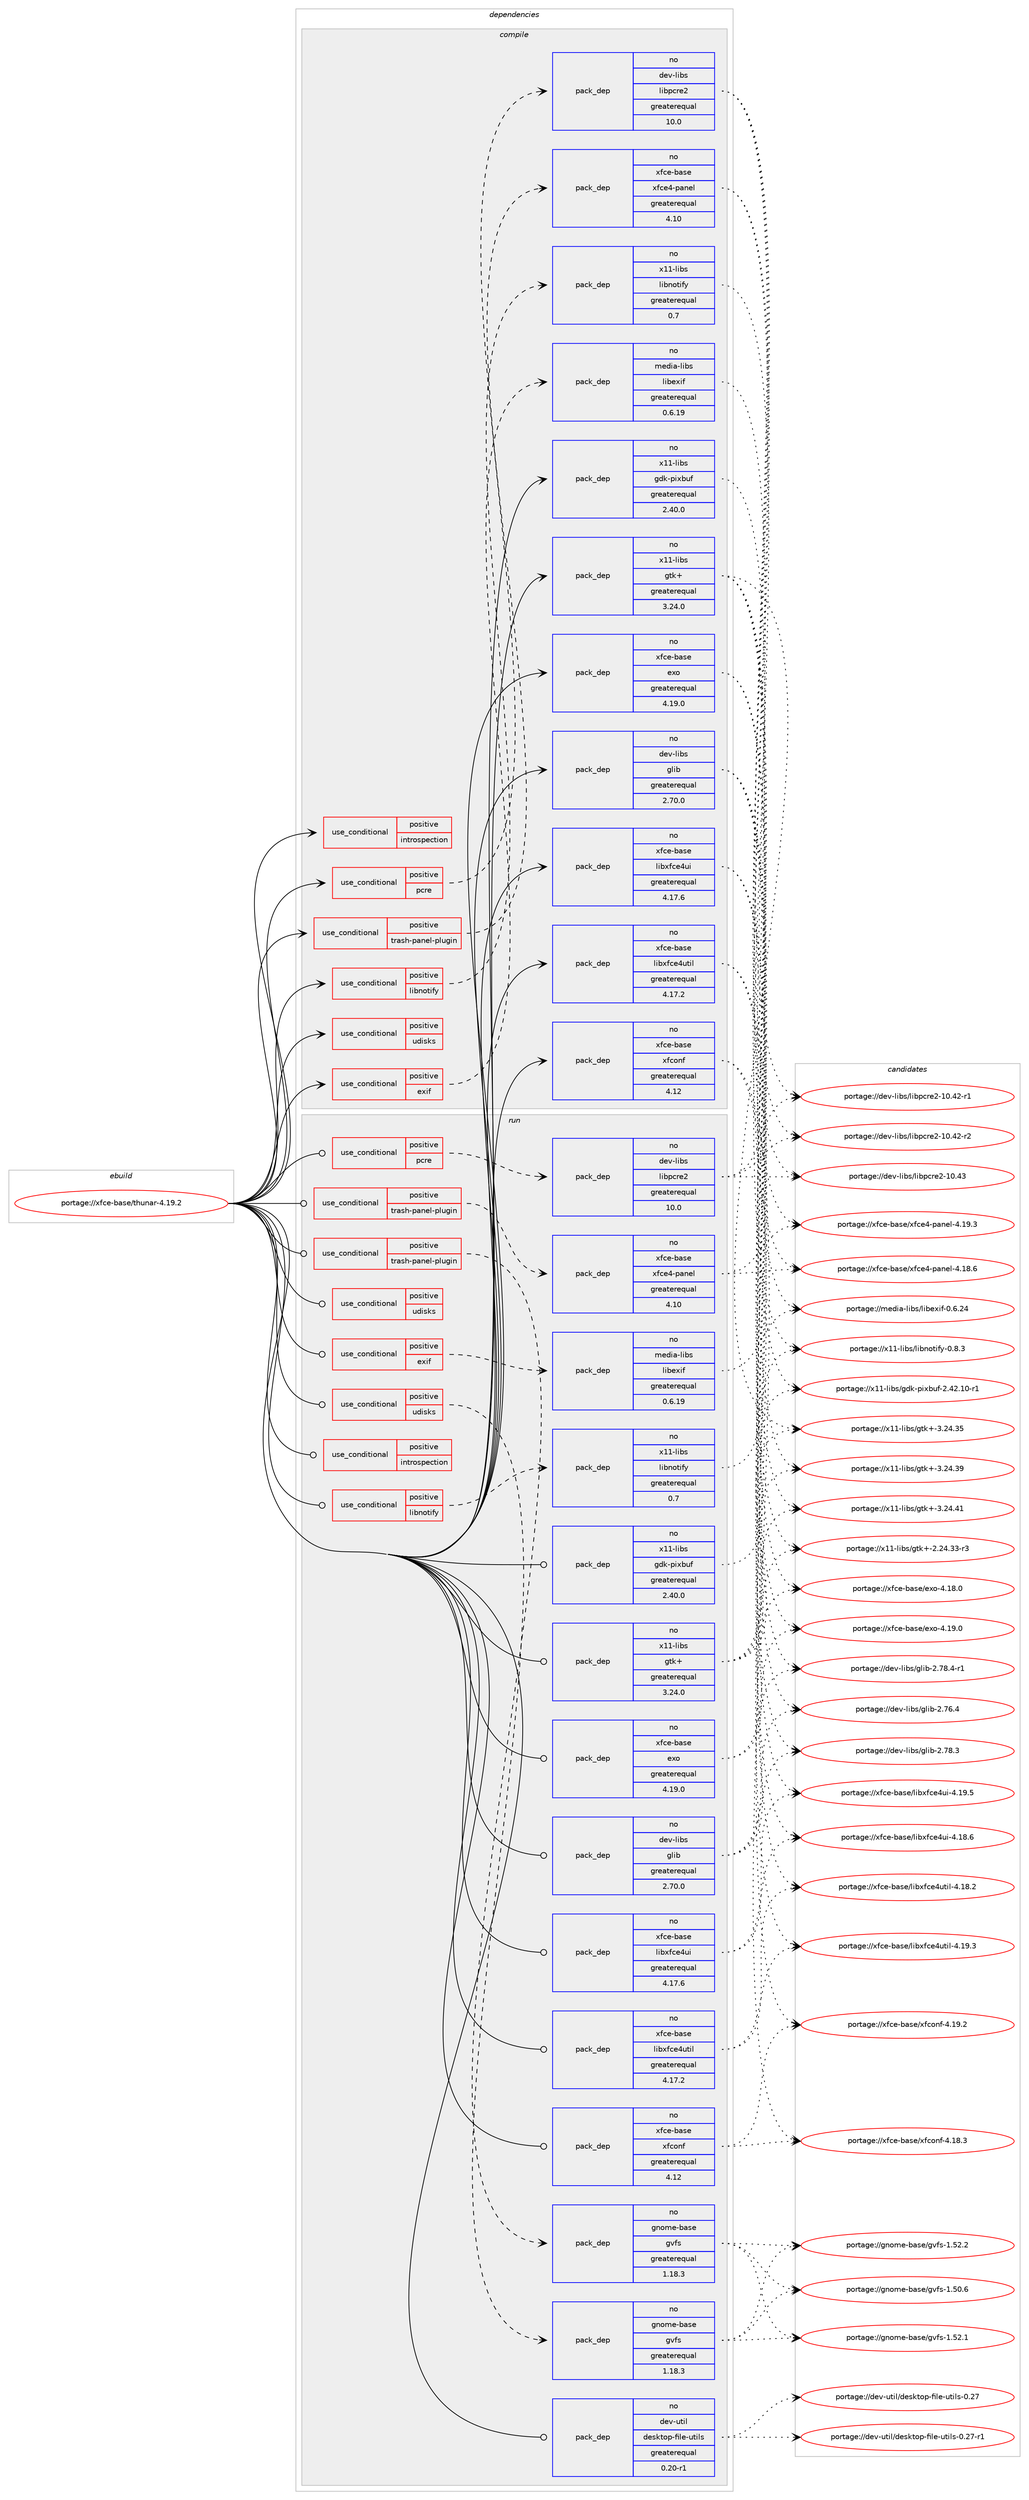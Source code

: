 digraph prolog {

# *************
# Graph options
# *************

newrank=true;
concentrate=true;
compound=true;
graph [rankdir=LR,fontname=Helvetica,fontsize=10,ranksep=1.5];#, ranksep=2.5, nodesep=0.2];
edge  [arrowhead=vee];
node  [fontname=Helvetica,fontsize=10];

# **********
# The ebuild
# **********

subgraph cluster_leftcol {
color=gray;
rank=same;
label=<<i>ebuild</i>>;
id [label="portage://xfce-base/thunar-4.19.2", color=red, width=4, href="../xfce-base/thunar-4.19.2.svg"];
}

# ****************
# The dependencies
# ****************

subgraph cluster_midcol {
color=gray;
label=<<i>dependencies</i>>;
subgraph cluster_compile {
fillcolor="#eeeeee";
style=filled;
label=<<i>compile</i>>;
subgraph cond2397 {
dependency4125 [label=<<TABLE BORDER="0" CELLBORDER="1" CELLSPACING="0" CELLPADDING="4"><TR><TD ROWSPAN="3" CELLPADDING="10">use_conditional</TD></TR><TR><TD>positive</TD></TR><TR><TD>exif</TD></TR></TABLE>>, shape=none, color=red];
subgraph pack1591 {
dependency4126 [label=<<TABLE BORDER="0" CELLBORDER="1" CELLSPACING="0" CELLPADDING="4" WIDTH="220"><TR><TD ROWSPAN="6" CELLPADDING="30">pack_dep</TD></TR><TR><TD WIDTH="110">no</TD></TR><TR><TD>media-libs</TD></TR><TR><TD>libexif</TD></TR><TR><TD>greaterequal</TD></TR><TR><TD>0.6.19</TD></TR></TABLE>>, shape=none, color=blue];
}
dependency4125:e -> dependency4126:w [weight=20,style="dashed",arrowhead="vee"];
}
id:e -> dependency4125:w [weight=20,style="solid",arrowhead="vee"];
subgraph cond2398 {
dependency4127 [label=<<TABLE BORDER="0" CELLBORDER="1" CELLSPACING="0" CELLPADDING="4"><TR><TD ROWSPAN="3" CELLPADDING="10">use_conditional</TD></TR><TR><TD>positive</TD></TR><TR><TD>introspection</TD></TR></TABLE>>, shape=none, color=red];
# *** BEGIN UNKNOWN DEPENDENCY TYPE (TODO) ***
# dependency4127 -> package_dependency(portage://xfce-base/thunar-4.19.2,install,no,dev-libs,gobject-introspection,none,[,,],any_same_slot,[])
# *** END UNKNOWN DEPENDENCY TYPE (TODO) ***

}
id:e -> dependency4127:w [weight=20,style="solid",arrowhead="vee"];
subgraph cond2399 {
dependency4128 [label=<<TABLE BORDER="0" CELLBORDER="1" CELLSPACING="0" CELLPADDING="4"><TR><TD ROWSPAN="3" CELLPADDING="10">use_conditional</TD></TR><TR><TD>positive</TD></TR><TR><TD>libnotify</TD></TR></TABLE>>, shape=none, color=red];
subgraph pack1592 {
dependency4129 [label=<<TABLE BORDER="0" CELLBORDER="1" CELLSPACING="0" CELLPADDING="4" WIDTH="220"><TR><TD ROWSPAN="6" CELLPADDING="30">pack_dep</TD></TR><TR><TD WIDTH="110">no</TD></TR><TR><TD>x11-libs</TD></TR><TR><TD>libnotify</TD></TR><TR><TD>greaterequal</TD></TR><TR><TD>0.7</TD></TR></TABLE>>, shape=none, color=blue];
}
dependency4128:e -> dependency4129:w [weight=20,style="dashed",arrowhead="vee"];
}
id:e -> dependency4128:w [weight=20,style="solid",arrowhead="vee"];
subgraph cond2400 {
dependency4130 [label=<<TABLE BORDER="0" CELLBORDER="1" CELLSPACING="0" CELLPADDING="4"><TR><TD ROWSPAN="3" CELLPADDING="10">use_conditional</TD></TR><TR><TD>positive</TD></TR><TR><TD>pcre</TD></TR></TABLE>>, shape=none, color=red];
subgraph pack1593 {
dependency4131 [label=<<TABLE BORDER="0" CELLBORDER="1" CELLSPACING="0" CELLPADDING="4" WIDTH="220"><TR><TD ROWSPAN="6" CELLPADDING="30">pack_dep</TD></TR><TR><TD WIDTH="110">no</TD></TR><TR><TD>dev-libs</TD></TR><TR><TD>libpcre2</TD></TR><TR><TD>greaterequal</TD></TR><TR><TD>10.0</TD></TR></TABLE>>, shape=none, color=blue];
}
dependency4130:e -> dependency4131:w [weight=20,style="dashed",arrowhead="vee"];
}
id:e -> dependency4130:w [weight=20,style="solid",arrowhead="vee"];
subgraph cond2401 {
dependency4132 [label=<<TABLE BORDER="0" CELLBORDER="1" CELLSPACING="0" CELLPADDING="4"><TR><TD ROWSPAN="3" CELLPADDING="10">use_conditional</TD></TR><TR><TD>positive</TD></TR><TR><TD>trash-panel-plugin</TD></TR></TABLE>>, shape=none, color=red];
subgraph pack1594 {
dependency4133 [label=<<TABLE BORDER="0" CELLBORDER="1" CELLSPACING="0" CELLPADDING="4" WIDTH="220"><TR><TD ROWSPAN="6" CELLPADDING="30">pack_dep</TD></TR><TR><TD WIDTH="110">no</TD></TR><TR><TD>xfce-base</TD></TR><TR><TD>xfce4-panel</TD></TR><TR><TD>greaterequal</TD></TR><TR><TD>4.10</TD></TR></TABLE>>, shape=none, color=blue];
}
dependency4132:e -> dependency4133:w [weight=20,style="dashed",arrowhead="vee"];
}
id:e -> dependency4132:w [weight=20,style="solid",arrowhead="vee"];
subgraph cond2402 {
dependency4134 [label=<<TABLE BORDER="0" CELLBORDER="1" CELLSPACING="0" CELLPADDING="4"><TR><TD ROWSPAN="3" CELLPADDING="10">use_conditional</TD></TR><TR><TD>positive</TD></TR><TR><TD>udisks</TD></TR></TABLE>>, shape=none, color=red];
# *** BEGIN UNKNOWN DEPENDENCY TYPE (TODO) ***
# dependency4134 -> package_dependency(portage://xfce-base/thunar-4.19.2,install,no,dev-libs,libgudev,none,[,,],any_same_slot,[])
# *** END UNKNOWN DEPENDENCY TYPE (TODO) ***

}
id:e -> dependency4134:w [weight=20,style="solid",arrowhead="vee"];
subgraph pack1595 {
dependency4135 [label=<<TABLE BORDER="0" CELLBORDER="1" CELLSPACING="0" CELLPADDING="4" WIDTH="220"><TR><TD ROWSPAN="6" CELLPADDING="30">pack_dep</TD></TR><TR><TD WIDTH="110">no</TD></TR><TR><TD>dev-libs</TD></TR><TR><TD>glib</TD></TR><TR><TD>greaterequal</TD></TR><TR><TD>2.70.0</TD></TR></TABLE>>, shape=none, color=blue];
}
id:e -> dependency4135:w [weight=20,style="solid",arrowhead="vee"];
subgraph pack1596 {
dependency4136 [label=<<TABLE BORDER="0" CELLBORDER="1" CELLSPACING="0" CELLPADDING="4" WIDTH="220"><TR><TD ROWSPAN="6" CELLPADDING="30">pack_dep</TD></TR><TR><TD WIDTH="110">no</TD></TR><TR><TD>x11-libs</TD></TR><TR><TD>gdk-pixbuf</TD></TR><TR><TD>greaterequal</TD></TR><TR><TD>2.40.0</TD></TR></TABLE>>, shape=none, color=blue];
}
id:e -> dependency4136:w [weight=20,style="solid",arrowhead="vee"];
subgraph pack1597 {
dependency4137 [label=<<TABLE BORDER="0" CELLBORDER="1" CELLSPACING="0" CELLPADDING="4" WIDTH="220"><TR><TD ROWSPAN="6" CELLPADDING="30">pack_dep</TD></TR><TR><TD WIDTH="110">no</TD></TR><TR><TD>x11-libs</TD></TR><TR><TD>gtk+</TD></TR><TR><TD>greaterequal</TD></TR><TR><TD>3.24.0</TD></TR></TABLE>>, shape=none, color=blue];
}
id:e -> dependency4137:w [weight=20,style="solid",arrowhead="vee"];
subgraph pack1598 {
dependency4138 [label=<<TABLE BORDER="0" CELLBORDER="1" CELLSPACING="0" CELLPADDING="4" WIDTH="220"><TR><TD ROWSPAN="6" CELLPADDING="30">pack_dep</TD></TR><TR><TD WIDTH="110">no</TD></TR><TR><TD>xfce-base</TD></TR><TR><TD>exo</TD></TR><TR><TD>greaterequal</TD></TR><TR><TD>4.19.0</TD></TR></TABLE>>, shape=none, color=blue];
}
id:e -> dependency4138:w [weight=20,style="solid",arrowhead="vee"];
subgraph pack1599 {
dependency4139 [label=<<TABLE BORDER="0" CELLBORDER="1" CELLSPACING="0" CELLPADDING="4" WIDTH="220"><TR><TD ROWSPAN="6" CELLPADDING="30">pack_dep</TD></TR><TR><TD WIDTH="110">no</TD></TR><TR><TD>xfce-base</TD></TR><TR><TD>libxfce4ui</TD></TR><TR><TD>greaterequal</TD></TR><TR><TD>4.17.6</TD></TR></TABLE>>, shape=none, color=blue];
}
id:e -> dependency4139:w [weight=20,style="solid",arrowhead="vee"];
subgraph pack1600 {
dependency4140 [label=<<TABLE BORDER="0" CELLBORDER="1" CELLSPACING="0" CELLPADDING="4" WIDTH="220"><TR><TD ROWSPAN="6" CELLPADDING="30">pack_dep</TD></TR><TR><TD WIDTH="110">no</TD></TR><TR><TD>xfce-base</TD></TR><TR><TD>libxfce4util</TD></TR><TR><TD>greaterequal</TD></TR><TR><TD>4.17.2</TD></TR></TABLE>>, shape=none, color=blue];
}
id:e -> dependency4140:w [weight=20,style="solid",arrowhead="vee"];
subgraph pack1601 {
dependency4141 [label=<<TABLE BORDER="0" CELLBORDER="1" CELLSPACING="0" CELLPADDING="4" WIDTH="220"><TR><TD ROWSPAN="6" CELLPADDING="30">pack_dep</TD></TR><TR><TD WIDTH="110">no</TD></TR><TR><TD>xfce-base</TD></TR><TR><TD>xfconf</TD></TR><TR><TD>greaterequal</TD></TR><TR><TD>4.12</TD></TR></TABLE>>, shape=none, color=blue];
}
id:e -> dependency4141:w [weight=20,style="solid",arrowhead="vee"];
}
subgraph cluster_compileandrun {
fillcolor="#eeeeee";
style=filled;
label=<<i>compile and run</i>>;
}
subgraph cluster_run {
fillcolor="#eeeeee";
style=filled;
label=<<i>run</i>>;
subgraph cond2403 {
dependency4142 [label=<<TABLE BORDER="0" CELLBORDER="1" CELLSPACING="0" CELLPADDING="4"><TR><TD ROWSPAN="3" CELLPADDING="10">use_conditional</TD></TR><TR><TD>positive</TD></TR><TR><TD>exif</TD></TR></TABLE>>, shape=none, color=red];
subgraph pack1602 {
dependency4143 [label=<<TABLE BORDER="0" CELLBORDER="1" CELLSPACING="0" CELLPADDING="4" WIDTH="220"><TR><TD ROWSPAN="6" CELLPADDING="30">pack_dep</TD></TR><TR><TD WIDTH="110">no</TD></TR><TR><TD>media-libs</TD></TR><TR><TD>libexif</TD></TR><TR><TD>greaterequal</TD></TR><TR><TD>0.6.19</TD></TR></TABLE>>, shape=none, color=blue];
}
dependency4142:e -> dependency4143:w [weight=20,style="dashed",arrowhead="vee"];
}
id:e -> dependency4142:w [weight=20,style="solid",arrowhead="odot"];
subgraph cond2404 {
dependency4144 [label=<<TABLE BORDER="0" CELLBORDER="1" CELLSPACING="0" CELLPADDING="4"><TR><TD ROWSPAN="3" CELLPADDING="10">use_conditional</TD></TR><TR><TD>positive</TD></TR><TR><TD>introspection</TD></TR></TABLE>>, shape=none, color=red];
# *** BEGIN UNKNOWN DEPENDENCY TYPE (TODO) ***
# dependency4144 -> package_dependency(portage://xfce-base/thunar-4.19.2,run,no,dev-libs,gobject-introspection,none,[,,],any_same_slot,[])
# *** END UNKNOWN DEPENDENCY TYPE (TODO) ***

}
id:e -> dependency4144:w [weight=20,style="solid",arrowhead="odot"];
subgraph cond2405 {
dependency4145 [label=<<TABLE BORDER="0" CELLBORDER="1" CELLSPACING="0" CELLPADDING="4"><TR><TD ROWSPAN="3" CELLPADDING="10">use_conditional</TD></TR><TR><TD>positive</TD></TR><TR><TD>libnotify</TD></TR></TABLE>>, shape=none, color=red];
subgraph pack1603 {
dependency4146 [label=<<TABLE BORDER="0" CELLBORDER="1" CELLSPACING="0" CELLPADDING="4" WIDTH="220"><TR><TD ROWSPAN="6" CELLPADDING="30">pack_dep</TD></TR><TR><TD WIDTH="110">no</TD></TR><TR><TD>x11-libs</TD></TR><TR><TD>libnotify</TD></TR><TR><TD>greaterequal</TD></TR><TR><TD>0.7</TD></TR></TABLE>>, shape=none, color=blue];
}
dependency4145:e -> dependency4146:w [weight=20,style="dashed",arrowhead="vee"];
}
id:e -> dependency4145:w [weight=20,style="solid",arrowhead="odot"];
subgraph cond2406 {
dependency4147 [label=<<TABLE BORDER="0" CELLBORDER="1" CELLSPACING="0" CELLPADDING="4"><TR><TD ROWSPAN="3" CELLPADDING="10">use_conditional</TD></TR><TR><TD>positive</TD></TR><TR><TD>pcre</TD></TR></TABLE>>, shape=none, color=red];
subgraph pack1604 {
dependency4148 [label=<<TABLE BORDER="0" CELLBORDER="1" CELLSPACING="0" CELLPADDING="4" WIDTH="220"><TR><TD ROWSPAN="6" CELLPADDING="30">pack_dep</TD></TR><TR><TD WIDTH="110">no</TD></TR><TR><TD>dev-libs</TD></TR><TR><TD>libpcre2</TD></TR><TR><TD>greaterequal</TD></TR><TR><TD>10.0</TD></TR></TABLE>>, shape=none, color=blue];
}
dependency4147:e -> dependency4148:w [weight=20,style="dashed",arrowhead="vee"];
}
id:e -> dependency4147:w [weight=20,style="solid",arrowhead="odot"];
subgraph cond2407 {
dependency4149 [label=<<TABLE BORDER="0" CELLBORDER="1" CELLSPACING="0" CELLPADDING="4"><TR><TD ROWSPAN="3" CELLPADDING="10">use_conditional</TD></TR><TR><TD>positive</TD></TR><TR><TD>trash-panel-plugin</TD></TR></TABLE>>, shape=none, color=red];
subgraph pack1605 {
dependency4150 [label=<<TABLE BORDER="0" CELLBORDER="1" CELLSPACING="0" CELLPADDING="4" WIDTH="220"><TR><TD ROWSPAN="6" CELLPADDING="30">pack_dep</TD></TR><TR><TD WIDTH="110">no</TD></TR><TR><TD>gnome-base</TD></TR><TR><TD>gvfs</TD></TR><TR><TD>greaterequal</TD></TR><TR><TD>1.18.3</TD></TR></TABLE>>, shape=none, color=blue];
}
dependency4149:e -> dependency4150:w [weight=20,style="dashed",arrowhead="vee"];
}
id:e -> dependency4149:w [weight=20,style="solid",arrowhead="odot"];
subgraph cond2408 {
dependency4151 [label=<<TABLE BORDER="0" CELLBORDER="1" CELLSPACING="0" CELLPADDING="4"><TR><TD ROWSPAN="3" CELLPADDING="10">use_conditional</TD></TR><TR><TD>positive</TD></TR><TR><TD>trash-panel-plugin</TD></TR></TABLE>>, shape=none, color=red];
subgraph pack1606 {
dependency4152 [label=<<TABLE BORDER="0" CELLBORDER="1" CELLSPACING="0" CELLPADDING="4" WIDTH="220"><TR><TD ROWSPAN="6" CELLPADDING="30">pack_dep</TD></TR><TR><TD WIDTH="110">no</TD></TR><TR><TD>xfce-base</TD></TR><TR><TD>xfce4-panel</TD></TR><TR><TD>greaterequal</TD></TR><TR><TD>4.10</TD></TR></TABLE>>, shape=none, color=blue];
}
dependency4151:e -> dependency4152:w [weight=20,style="dashed",arrowhead="vee"];
}
id:e -> dependency4151:w [weight=20,style="solid",arrowhead="odot"];
subgraph cond2409 {
dependency4153 [label=<<TABLE BORDER="0" CELLBORDER="1" CELLSPACING="0" CELLPADDING="4"><TR><TD ROWSPAN="3" CELLPADDING="10">use_conditional</TD></TR><TR><TD>positive</TD></TR><TR><TD>udisks</TD></TR></TABLE>>, shape=none, color=red];
# *** BEGIN UNKNOWN DEPENDENCY TYPE (TODO) ***
# dependency4153 -> package_dependency(portage://xfce-base/thunar-4.19.2,run,no,dev-libs,libgudev,none,[,,],any_same_slot,[])
# *** END UNKNOWN DEPENDENCY TYPE (TODO) ***

}
id:e -> dependency4153:w [weight=20,style="solid",arrowhead="odot"];
subgraph cond2410 {
dependency4154 [label=<<TABLE BORDER="0" CELLBORDER="1" CELLSPACING="0" CELLPADDING="4"><TR><TD ROWSPAN="3" CELLPADDING="10">use_conditional</TD></TR><TR><TD>positive</TD></TR><TR><TD>udisks</TD></TR></TABLE>>, shape=none, color=red];
subgraph pack1607 {
dependency4155 [label=<<TABLE BORDER="0" CELLBORDER="1" CELLSPACING="0" CELLPADDING="4" WIDTH="220"><TR><TD ROWSPAN="6" CELLPADDING="30">pack_dep</TD></TR><TR><TD WIDTH="110">no</TD></TR><TR><TD>gnome-base</TD></TR><TR><TD>gvfs</TD></TR><TR><TD>greaterequal</TD></TR><TR><TD>1.18.3</TD></TR></TABLE>>, shape=none, color=blue];
}
dependency4154:e -> dependency4155:w [weight=20,style="dashed",arrowhead="vee"];
# *** BEGIN UNKNOWN DEPENDENCY TYPE (TODO) ***
# dependency4154 -> package_dependency(portage://xfce-base/thunar-4.19.2,run,no,virtual,udev,none,[,,],[],[])
# *** END UNKNOWN DEPENDENCY TYPE (TODO) ***

}
id:e -> dependency4154:w [weight=20,style="solid",arrowhead="odot"];
subgraph pack1608 {
dependency4156 [label=<<TABLE BORDER="0" CELLBORDER="1" CELLSPACING="0" CELLPADDING="4" WIDTH="220"><TR><TD ROWSPAN="6" CELLPADDING="30">pack_dep</TD></TR><TR><TD WIDTH="110">no</TD></TR><TR><TD>dev-libs</TD></TR><TR><TD>glib</TD></TR><TR><TD>greaterequal</TD></TR><TR><TD>2.70.0</TD></TR></TABLE>>, shape=none, color=blue];
}
id:e -> dependency4156:w [weight=20,style="solid",arrowhead="odot"];
subgraph pack1609 {
dependency4157 [label=<<TABLE BORDER="0" CELLBORDER="1" CELLSPACING="0" CELLPADDING="4" WIDTH="220"><TR><TD ROWSPAN="6" CELLPADDING="30">pack_dep</TD></TR><TR><TD WIDTH="110">no</TD></TR><TR><TD>dev-util</TD></TR><TR><TD>desktop-file-utils</TD></TR><TR><TD>greaterequal</TD></TR><TR><TD>0.20-r1</TD></TR></TABLE>>, shape=none, color=blue];
}
id:e -> dependency4157:w [weight=20,style="solid",arrowhead="odot"];
subgraph pack1610 {
dependency4158 [label=<<TABLE BORDER="0" CELLBORDER="1" CELLSPACING="0" CELLPADDING="4" WIDTH="220"><TR><TD ROWSPAN="6" CELLPADDING="30">pack_dep</TD></TR><TR><TD WIDTH="110">no</TD></TR><TR><TD>x11-libs</TD></TR><TR><TD>gdk-pixbuf</TD></TR><TR><TD>greaterequal</TD></TR><TR><TD>2.40.0</TD></TR></TABLE>>, shape=none, color=blue];
}
id:e -> dependency4158:w [weight=20,style="solid",arrowhead="odot"];
subgraph pack1611 {
dependency4159 [label=<<TABLE BORDER="0" CELLBORDER="1" CELLSPACING="0" CELLPADDING="4" WIDTH="220"><TR><TD ROWSPAN="6" CELLPADDING="30">pack_dep</TD></TR><TR><TD WIDTH="110">no</TD></TR><TR><TD>x11-libs</TD></TR><TR><TD>gtk+</TD></TR><TR><TD>greaterequal</TD></TR><TR><TD>3.24.0</TD></TR></TABLE>>, shape=none, color=blue];
}
id:e -> dependency4159:w [weight=20,style="solid",arrowhead="odot"];
# *** BEGIN UNKNOWN DEPENDENCY TYPE (TODO) ***
# id -> package_dependency(portage://xfce-base/thunar-4.19.2,run,no,x11-misc,shared-mime-info,none,[,,],[],[])
# *** END UNKNOWN DEPENDENCY TYPE (TODO) ***

subgraph pack1612 {
dependency4160 [label=<<TABLE BORDER="0" CELLBORDER="1" CELLSPACING="0" CELLPADDING="4" WIDTH="220"><TR><TD ROWSPAN="6" CELLPADDING="30">pack_dep</TD></TR><TR><TD WIDTH="110">no</TD></TR><TR><TD>xfce-base</TD></TR><TR><TD>exo</TD></TR><TR><TD>greaterequal</TD></TR><TR><TD>4.19.0</TD></TR></TABLE>>, shape=none, color=blue];
}
id:e -> dependency4160:w [weight=20,style="solid",arrowhead="odot"];
subgraph pack1613 {
dependency4161 [label=<<TABLE BORDER="0" CELLBORDER="1" CELLSPACING="0" CELLPADDING="4" WIDTH="220"><TR><TD ROWSPAN="6" CELLPADDING="30">pack_dep</TD></TR><TR><TD WIDTH="110">no</TD></TR><TR><TD>xfce-base</TD></TR><TR><TD>libxfce4ui</TD></TR><TR><TD>greaterequal</TD></TR><TR><TD>4.17.6</TD></TR></TABLE>>, shape=none, color=blue];
}
id:e -> dependency4161:w [weight=20,style="solid",arrowhead="odot"];
subgraph pack1614 {
dependency4162 [label=<<TABLE BORDER="0" CELLBORDER="1" CELLSPACING="0" CELLPADDING="4" WIDTH="220"><TR><TD ROWSPAN="6" CELLPADDING="30">pack_dep</TD></TR><TR><TD WIDTH="110">no</TD></TR><TR><TD>xfce-base</TD></TR><TR><TD>libxfce4util</TD></TR><TR><TD>greaterequal</TD></TR><TR><TD>4.17.2</TD></TR></TABLE>>, shape=none, color=blue];
}
id:e -> dependency4162:w [weight=20,style="solid",arrowhead="odot"];
subgraph pack1615 {
dependency4163 [label=<<TABLE BORDER="0" CELLBORDER="1" CELLSPACING="0" CELLPADDING="4" WIDTH="220"><TR><TD ROWSPAN="6" CELLPADDING="30">pack_dep</TD></TR><TR><TD WIDTH="110">no</TD></TR><TR><TD>xfce-base</TD></TR><TR><TD>xfconf</TD></TR><TR><TD>greaterequal</TD></TR><TR><TD>4.12</TD></TR></TABLE>>, shape=none, color=blue];
}
id:e -> dependency4163:w [weight=20,style="solid",arrowhead="odot"];
}
}

# **************
# The candidates
# **************

subgraph cluster_choices {
rank=same;
color=gray;
label=<<i>candidates</i>>;

subgraph choice1591 {
color=black;
nodesep=1;
choice109101100105974510810598115471081059810112010510245484654465052 [label="portage://media-libs/libexif-0.6.24", color=red, width=4,href="../media-libs/libexif-0.6.24.svg"];
dependency4126:e -> choice109101100105974510810598115471081059810112010510245484654465052:w [style=dotted,weight="100"];
}
subgraph choice1592 {
color=black;
nodesep=1;
choice120494945108105981154710810598110111116105102121454846564651 [label="portage://x11-libs/libnotify-0.8.3", color=red, width=4,href="../x11-libs/libnotify-0.8.3.svg"];
dependency4129:e -> choice120494945108105981154710810598110111116105102121454846564651:w [style=dotted,weight="100"];
}
subgraph choice1593 {
color=black;
nodesep=1;
choice1001011184510810598115471081059811299114101504549484652504511449 [label="portage://dev-libs/libpcre2-10.42-r1", color=red, width=4,href="../dev-libs/libpcre2-10.42-r1.svg"];
choice1001011184510810598115471081059811299114101504549484652504511450 [label="portage://dev-libs/libpcre2-10.42-r2", color=red, width=4,href="../dev-libs/libpcre2-10.42-r2.svg"];
choice100101118451081059811547108105981129911410150454948465251 [label="portage://dev-libs/libpcre2-10.43", color=red, width=4,href="../dev-libs/libpcre2-10.43.svg"];
dependency4131:e -> choice1001011184510810598115471081059811299114101504549484652504511449:w [style=dotted,weight="100"];
dependency4131:e -> choice1001011184510810598115471081059811299114101504549484652504511450:w [style=dotted,weight="100"];
dependency4131:e -> choice100101118451081059811547108105981129911410150454948465251:w [style=dotted,weight="100"];
}
subgraph choice1594 {
color=black;
nodesep=1;
choice12010299101459897115101471201029910152451129711010110845524649564654 [label="portage://xfce-base/xfce4-panel-4.18.6", color=red, width=4,href="../xfce-base/xfce4-panel-4.18.6.svg"];
choice12010299101459897115101471201029910152451129711010110845524649574651 [label="portage://xfce-base/xfce4-panel-4.19.3", color=red, width=4,href="../xfce-base/xfce4-panel-4.19.3.svg"];
dependency4133:e -> choice12010299101459897115101471201029910152451129711010110845524649564654:w [style=dotted,weight="100"];
dependency4133:e -> choice12010299101459897115101471201029910152451129711010110845524649574651:w [style=dotted,weight="100"];
}
subgraph choice1595 {
color=black;
nodesep=1;
choice1001011184510810598115471031081059845504655544652 [label="portage://dev-libs/glib-2.76.4", color=red, width=4,href="../dev-libs/glib-2.76.4.svg"];
choice1001011184510810598115471031081059845504655564651 [label="portage://dev-libs/glib-2.78.3", color=red, width=4,href="../dev-libs/glib-2.78.3.svg"];
choice10010111845108105981154710310810598455046555646524511449 [label="portage://dev-libs/glib-2.78.4-r1", color=red, width=4,href="../dev-libs/glib-2.78.4-r1.svg"];
dependency4135:e -> choice1001011184510810598115471031081059845504655544652:w [style=dotted,weight="100"];
dependency4135:e -> choice1001011184510810598115471031081059845504655564651:w [style=dotted,weight="100"];
dependency4135:e -> choice10010111845108105981154710310810598455046555646524511449:w [style=dotted,weight="100"];
}
subgraph choice1596 {
color=black;
nodesep=1;
choice1204949451081059811547103100107451121051209811710245504652504649484511449 [label="portage://x11-libs/gdk-pixbuf-2.42.10-r1", color=red, width=4,href="../x11-libs/gdk-pixbuf-2.42.10-r1.svg"];
dependency4136:e -> choice1204949451081059811547103100107451121051209811710245504652504649484511449:w [style=dotted,weight="100"];
}
subgraph choice1597 {
color=black;
nodesep=1;
choice12049494510810598115471031161074345504650524651514511451 [label="portage://x11-libs/gtk+-2.24.33-r3", color=red, width=4,href="../x11-libs/gtk+-2.24.33-r3.svg"];
choice1204949451081059811547103116107434551465052465153 [label="portage://x11-libs/gtk+-3.24.35", color=red, width=4,href="../x11-libs/gtk+-3.24.35.svg"];
choice1204949451081059811547103116107434551465052465157 [label="portage://x11-libs/gtk+-3.24.39", color=red, width=4,href="../x11-libs/gtk+-3.24.39.svg"];
choice1204949451081059811547103116107434551465052465249 [label="portage://x11-libs/gtk+-3.24.41", color=red, width=4,href="../x11-libs/gtk+-3.24.41.svg"];
dependency4137:e -> choice12049494510810598115471031161074345504650524651514511451:w [style=dotted,weight="100"];
dependency4137:e -> choice1204949451081059811547103116107434551465052465153:w [style=dotted,weight="100"];
dependency4137:e -> choice1204949451081059811547103116107434551465052465157:w [style=dotted,weight="100"];
dependency4137:e -> choice1204949451081059811547103116107434551465052465249:w [style=dotted,weight="100"];
}
subgraph choice1598 {
color=black;
nodesep=1;
choice120102991014598971151014710112011145524649564648 [label="portage://xfce-base/exo-4.18.0", color=red, width=4,href="../xfce-base/exo-4.18.0.svg"];
choice120102991014598971151014710112011145524649574648 [label="portage://xfce-base/exo-4.19.0", color=red, width=4,href="../xfce-base/exo-4.19.0.svg"];
dependency4138:e -> choice120102991014598971151014710112011145524649564648:w [style=dotted,weight="100"];
dependency4138:e -> choice120102991014598971151014710112011145524649574648:w [style=dotted,weight="100"];
}
subgraph choice1599 {
color=black;
nodesep=1;
choice120102991014598971151014710810598120102991015211710545524649564654 [label="portage://xfce-base/libxfce4ui-4.18.6", color=red, width=4,href="../xfce-base/libxfce4ui-4.18.6.svg"];
choice120102991014598971151014710810598120102991015211710545524649574653 [label="portage://xfce-base/libxfce4ui-4.19.5", color=red, width=4,href="../xfce-base/libxfce4ui-4.19.5.svg"];
dependency4139:e -> choice120102991014598971151014710810598120102991015211710545524649564654:w [style=dotted,weight="100"];
dependency4139:e -> choice120102991014598971151014710810598120102991015211710545524649574653:w [style=dotted,weight="100"];
}
subgraph choice1600 {
color=black;
nodesep=1;
choice120102991014598971151014710810598120102991015211711610510845524649564650 [label="portage://xfce-base/libxfce4util-4.18.2", color=red, width=4,href="../xfce-base/libxfce4util-4.18.2.svg"];
choice120102991014598971151014710810598120102991015211711610510845524649574651 [label="portage://xfce-base/libxfce4util-4.19.3", color=red, width=4,href="../xfce-base/libxfce4util-4.19.3.svg"];
dependency4140:e -> choice120102991014598971151014710810598120102991015211711610510845524649564650:w [style=dotted,weight="100"];
dependency4140:e -> choice120102991014598971151014710810598120102991015211711610510845524649574651:w [style=dotted,weight="100"];
}
subgraph choice1601 {
color=black;
nodesep=1;
choice12010299101459897115101471201029911111010245524649564651 [label="portage://xfce-base/xfconf-4.18.3", color=red, width=4,href="../xfce-base/xfconf-4.18.3.svg"];
choice12010299101459897115101471201029911111010245524649574650 [label="portage://xfce-base/xfconf-4.19.2", color=red, width=4,href="../xfce-base/xfconf-4.19.2.svg"];
dependency4141:e -> choice12010299101459897115101471201029911111010245524649564651:w [style=dotted,weight="100"];
dependency4141:e -> choice12010299101459897115101471201029911111010245524649574650:w [style=dotted,weight="100"];
}
subgraph choice1602 {
color=black;
nodesep=1;
choice109101100105974510810598115471081059810112010510245484654465052 [label="portage://media-libs/libexif-0.6.24", color=red, width=4,href="../media-libs/libexif-0.6.24.svg"];
dependency4143:e -> choice109101100105974510810598115471081059810112010510245484654465052:w [style=dotted,weight="100"];
}
subgraph choice1603 {
color=black;
nodesep=1;
choice120494945108105981154710810598110111116105102121454846564651 [label="portage://x11-libs/libnotify-0.8.3", color=red, width=4,href="../x11-libs/libnotify-0.8.3.svg"];
dependency4146:e -> choice120494945108105981154710810598110111116105102121454846564651:w [style=dotted,weight="100"];
}
subgraph choice1604 {
color=black;
nodesep=1;
choice1001011184510810598115471081059811299114101504549484652504511449 [label="portage://dev-libs/libpcre2-10.42-r1", color=red, width=4,href="../dev-libs/libpcre2-10.42-r1.svg"];
choice1001011184510810598115471081059811299114101504549484652504511450 [label="portage://dev-libs/libpcre2-10.42-r2", color=red, width=4,href="../dev-libs/libpcre2-10.42-r2.svg"];
choice100101118451081059811547108105981129911410150454948465251 [label="portage://dev-libs/libpcre2-10.43", color=red, width=4,href="../dev-libs/libpcre2-10.43.svg"];
dependency4148:e -> choice1001011184510810598115471081059811299114101504549484652504511449:w [style=dotted,weight="100"];
dependency4148:e -> choice1001011184510810598115471081059811299114101504549484652504511450:w [style=dotted,weight="100"];
dependency4148:e -> choice100101118451081059811547108105981129911410150454948465251:w [style=dotted,weight="100"];
}
subgraph choice1605 {
color=black;
nodesep=1;
choice1031101111091014598971151014710311810211545494653484654 [label="portage://gnome-base/gvfs-1.50.6", color=red, width=4,href="../gnome-base/gvfs-1.50.6.svg"];
choice1031101111091014598971151014710311810211545494653504649 [label="portage://gnome-base/gvfs-1.52.1", color=red, width=4,href="../gnome-base/gvfs-1.52.1.svg"];
choice1031101111091014598971151014710311810211545494653504650 [label="portage://gnome-base/gvfs-1.52.2", color=red, width=4,href="../gnome-base/gvfs-1.52.2.svg"];
dependency4150:e -> choice1031101111091014598971151014710311810211545494653484654:w [style=dotted,weight="100"];
dependency4150:e -> choice1031101111091014598971151014710311810211545494653504649:w [style=dotted,weight="100"];
dependency4150:e -> choice1031101111091014598971151014710311810211545494653504650:w [style=dotted,weight="100"];
}
subgraph choice1606 {
color=black;
nodesep=1;
choice12010299101459897115101471201029910152451129711010110845524649564654 [label="portage://xfce-base/xfce4-panel-4.18.6", color=red, width=4,href="../xfce-base/xfce4-panel-4.18.6.svg"];
choice12010299101459897115101471201029910152451129711010110845524649574651 [label="portage://xfce-base/xfce4-panel-4.19.3", color=red, width=4,href="../xfce-base/xfce4-panel-4.19.3.svg"];
dependency4152:e -> choice12010299101459897115101471201029910152451129711010110845524649564654:w [style=dotted,weight="100"];
dependency4152:e -> choice12010299101459897115101471201029910152451129711010110845524649574651:w [style=dotted,weight="100"];
}
subgraph choice1607 {
color=black;
nodesep=1;
choice1031101111091014598971151014710311810211545494653484654 [label="portage://gnome-base/gvfs-1.50.6", color=red, width=4,href="../gnome-base/gvfs-1.50.6.svg"];
choice1031101111091014598971151014710311810211545494653504649 [label="portage://gnome-base/gvfs-1.52.1", color=red, width=4,href="../gnome-base/gvfs-1.52.1.svg"];
choice1031101111091014598971151014710311810211545494653504650 [label="portage://gnome-base/gvfs-1.52.2", color=red, width=4,href="../gnome-base/gvfs-1.52.2.svg"];
dependency4155:e -> choice1031101111091014598971151014710311810211545494653484654:w [style=dotted,weight="100"];
dependency4155:e -> choice1031101111091014598971151014710311810211545494653504649:w [style=dotted,weight="100"];
dependency4155:e -> choice1031101111091014598971151014710311810211545494653504650:w [style=dotted,weight="100"];
}
subgraph choice1608 {
color=black;
nodesep=1;
choice1001011184510810598115471031081059845504655544652 [label="portage://dev-libs/glib-2.76.4", color=red, width=4,href="../dev-libs/glib-2.76.4.svg"];
choice1001011184510810598115471031081059845504655564651 [label="portage://dev-libs/glib-2.78.3", color=red, width=4,href="../dev-libs/glib-2.78.3.svg"];
choice10010111845108105981154710310810598455046555646524511449 [label="portage://dev-libs/glib-2.78.4-r1", color=red, width=4,href="../dev-libs/glib-2.78.4-r1.svg"];
dependency4156:e -> choice1001011184510810598115471031081059845504655544652:w [style=dotted,weight="100"];
dependency4156:e -> choice1001011184510810598115471031081059845504655564651:w [style=dotted,weight="100"];
dependency4156:e -> choice10010111845108105981154710310810598455046555646524511449:w [style=dotted,weight="100"];
}
subgraph choice1609 {
color=black;
nodesep=1;
choice100101118451171161051084710010111510711611111245102105108101451171161051081154548465055 [label="portage://dev-util/desktop-file-utils-0.27", color=red, width=4,href="../dev-util/desktop-file-utils-0.27.svg"];
choice1001011184511711610510847100101115107116111112451021051081014511711610510811545484650554511449 [label="portage://dev-util/desktop-file-utils-0.27-r1", color=red, width=4,href="../dev-util/desktop-file-utils-0.27-r1.svg"];
dependency4157:e -> choice100101118451171161051084710010111510711611111245102105108101451171161051081154548465055:w [style=dotted,weight="100"];
dependency4157:e -> choice1001011184511711610510847100101115107116111112451021051081014511711610510811545484650554511449:w [style=dotted,weight="100"];
}
subgraph choice1610 {
color=black;
nodesep=1;
choice1204949451081059811547103100107451121051209811710245504652504649484511449 [label="portage://x11-libs/gdk-pixbuf-2.42.10-r1", color=red, width=4,href="../x11-libs/gdk-pixbuf-2.42.10-r1.svg"];
dependency4158:e -> choice1204949451081059811547103100107451121051209811710245504652504649484511449:w [style=dotted,weight="100"];
}
subgraph choice1611 {
color=black;
nodesep=1;
choice12049494510810598115471031161074345504650524651514511451 [label="portage://x11-libs/gtk+-2.24.33-r3", color=red, width=4,href="../x11-libs/gtk+-2.24.33-r3.svg"];
choice1204949451081059811547103116107434551465052465153 [label="portage://x11-libs/gtk+-3.24.35", color=red, width=4,href="../x11-libs/gtk+-3.24.35.svg"];
choice1204949451081059811547103116107434551465052465157 [label="portage://x11-libs/gtk+-3.24.39", color=red, width=4,href="../x11-libs/gtk+-3.24.39.svg"];
choice1204949451081059811547103116107434551465052465249 [label="portage://x11-libs/gtk+-3.24.41", color=red, width=4,href="../x11-libs/gtk+-3.24.41.svg"];
dependency4159:e -> choice12049494510810598115471031161074345504650524651514511451:w [style=dotted,weight="100"];
dependency4159:e -> choice1204949451081059811547103116107434551465052465153:w [style=dotted,weight="100"];
dependency4159:e -> choice1204949451081059811547103116107434551465052465157:w [style=dotted,weight="100"];
dependency4159:e -> choice1204949451081059811547103116107434551465052465249:w [style=dotted,weight="100"];
}
subgraph choice1612 {
color=black;
nodesep=1;
choice120102991014598971151014710112011145524649564648 [label="portage://xfce-base/exo-4.18.0", color=red, width=4,href="../xfce-base/exo-4.18.0.svg"];
choice120102991014598971151014710112011145524649574648 [label="portage://xfce-base/exo-4.19.0", color=red, width=4,href="../xfce-base/exo-4.19.0.svg"];
dependency4160:e -> choice120102991014598971151014710112011145524649564648:w [style=dotted,weight="100"];
dependency4160:e -> choice120102991014598971151014710112011145524649574648:w [style=dotted,weight="100"];
}
subgraph choice1613 {
color=black;
nodesep=1;
choice120102991014598971151014710810598120102991015211710545524649564654 [label="portage://xfce-base/libxfce4ui-4.18.6", color=red, width=4,href="../xfce-base/libxfce4ui-4.18.6.svg"];
choice120102991014598971151014710810598120102991015211710545524649574653 [label="portage://xfce-base/libxfce4ui-4.19.5", color=red, width=4,href="../xfce-base/libxfce4ui-4.19.5.svg"];
dependency4161:e -> choice120102991014598971151014710810598120102991015211710545524649564654:w [style=dotted,weight="100"];
dependency4161:e -> choice120102991014598971151014710810598120102991015211710545524649574653:w [style=dotted,weight="100"];
}
subgraph choice1614 {
color=black;
nodesep=1;
choice120102991014598971151014710810598120102991015211711610510845524649564650 [label="portage://xfce-base/libxfce4util-4.18.2", color=red, width=4,href="../xfce-base/libxfce4util-4.18.2.svg"];
choice120102991014598971151014710810598120102991015211711610510845524649574651 [label="portage://xfce-base/libxfce4util-4.19.3", color=red, width=4,href="../xfce-base/libxfce4util-4.19.3.svg"];
dependency4162:e -> choice120102991014598971151014710810598120102991015211711610510845524649564650:w [style=dotted,weight="100"];
dependency4162:e -> choice120102991014598971151014710810598120102991015211711610510845524649574651:w [style=dotted,weight="100"];
}
subgraph choice1615 {
color=black;
nodesep=1;
choice12010299101459897115101471201029911111010245524649564651 [label="portage://xfce-base/xfconf-4.18.3", color=red, width=4,href="../xfce-base/xfconf-4.18.3.svg"];
choice12010299101459897115101471201029911111010245524649574650 [label="portage://xfce-base/xfconf-4.19.2", color=red, width=4,href="../xfce-base/xfconf-4.19.2.svg"];
dependency4163:e -> choice12010299101459897115101471201029911111010245524649564651:w [style=dotted,weight="100"];
dependency4163:e -> choice12010299101459897115101471201029911111010245524649574650:w [style=dotted,weight="100"];
}
}

}
